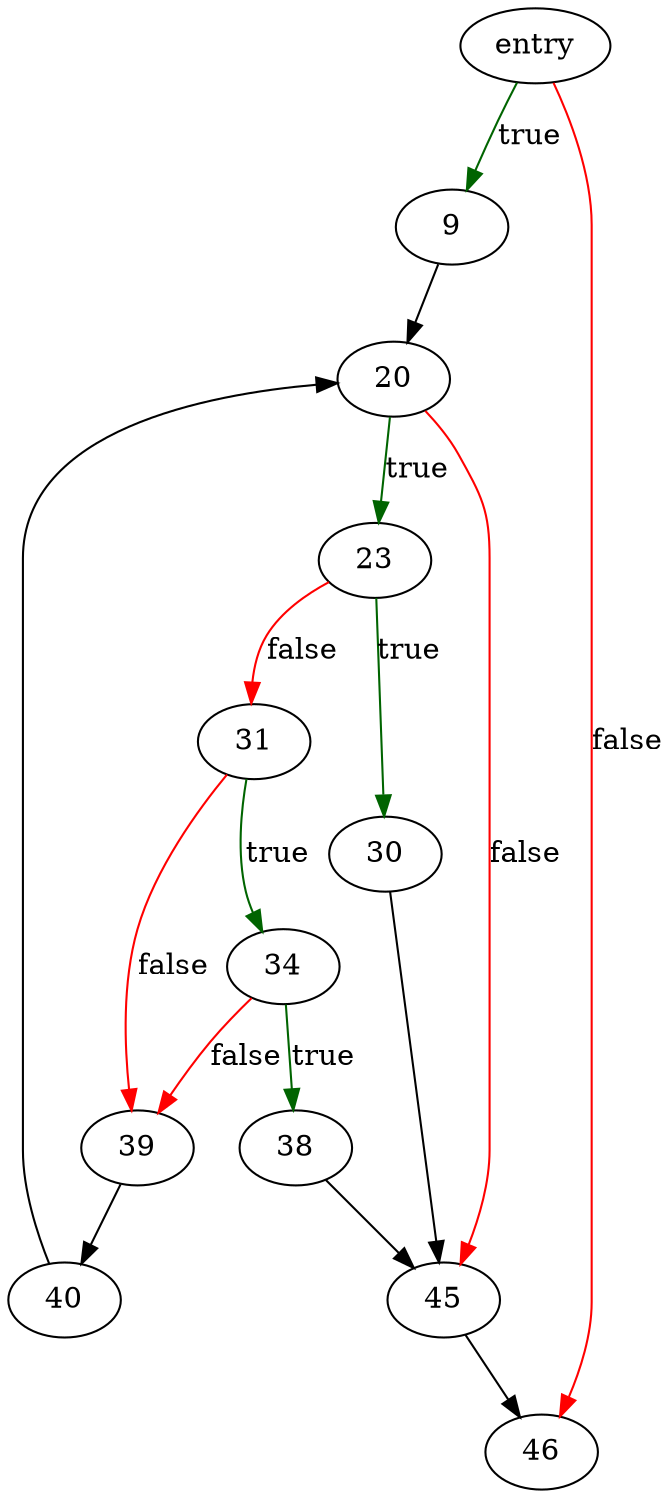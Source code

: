 digraph "sqlite3FindDbName" {
	// Node definitions.
	2 [label=entry];
	9;
	20;
	23;
	30;
	31;
	34;
	38;
	39;
	40;
	45;
	46;

	// Edge definitions.
	2 -> 9 [
		color=darkgreen
		label=true
	];
	2 -> 46 [
		color=red
		label=false
	];
	9 -> 20;
	20 -> 23 [
		color=darkgreen
		label=true
	];
	20 -> 45 [
		color=red
		label=false
	];
	23 -> 30 [
		color=darkgreen
		label=true
	];
	23 -> 31 [
		color=red
		label=false
	];
	30 -> 45;
	31 -> 34 [
		color=darkgreen
		label=true
	];
	31 -> 39 [
		color=red
		label=false
	];
	34 -> 38 [
		color=darkgreen
		label=true
	];
	34 -> 39 [
		color=red
		label=false
	];
	38 -> 45;
	39 -> 40;
	40 -> 20;
	45 -> 46;
}